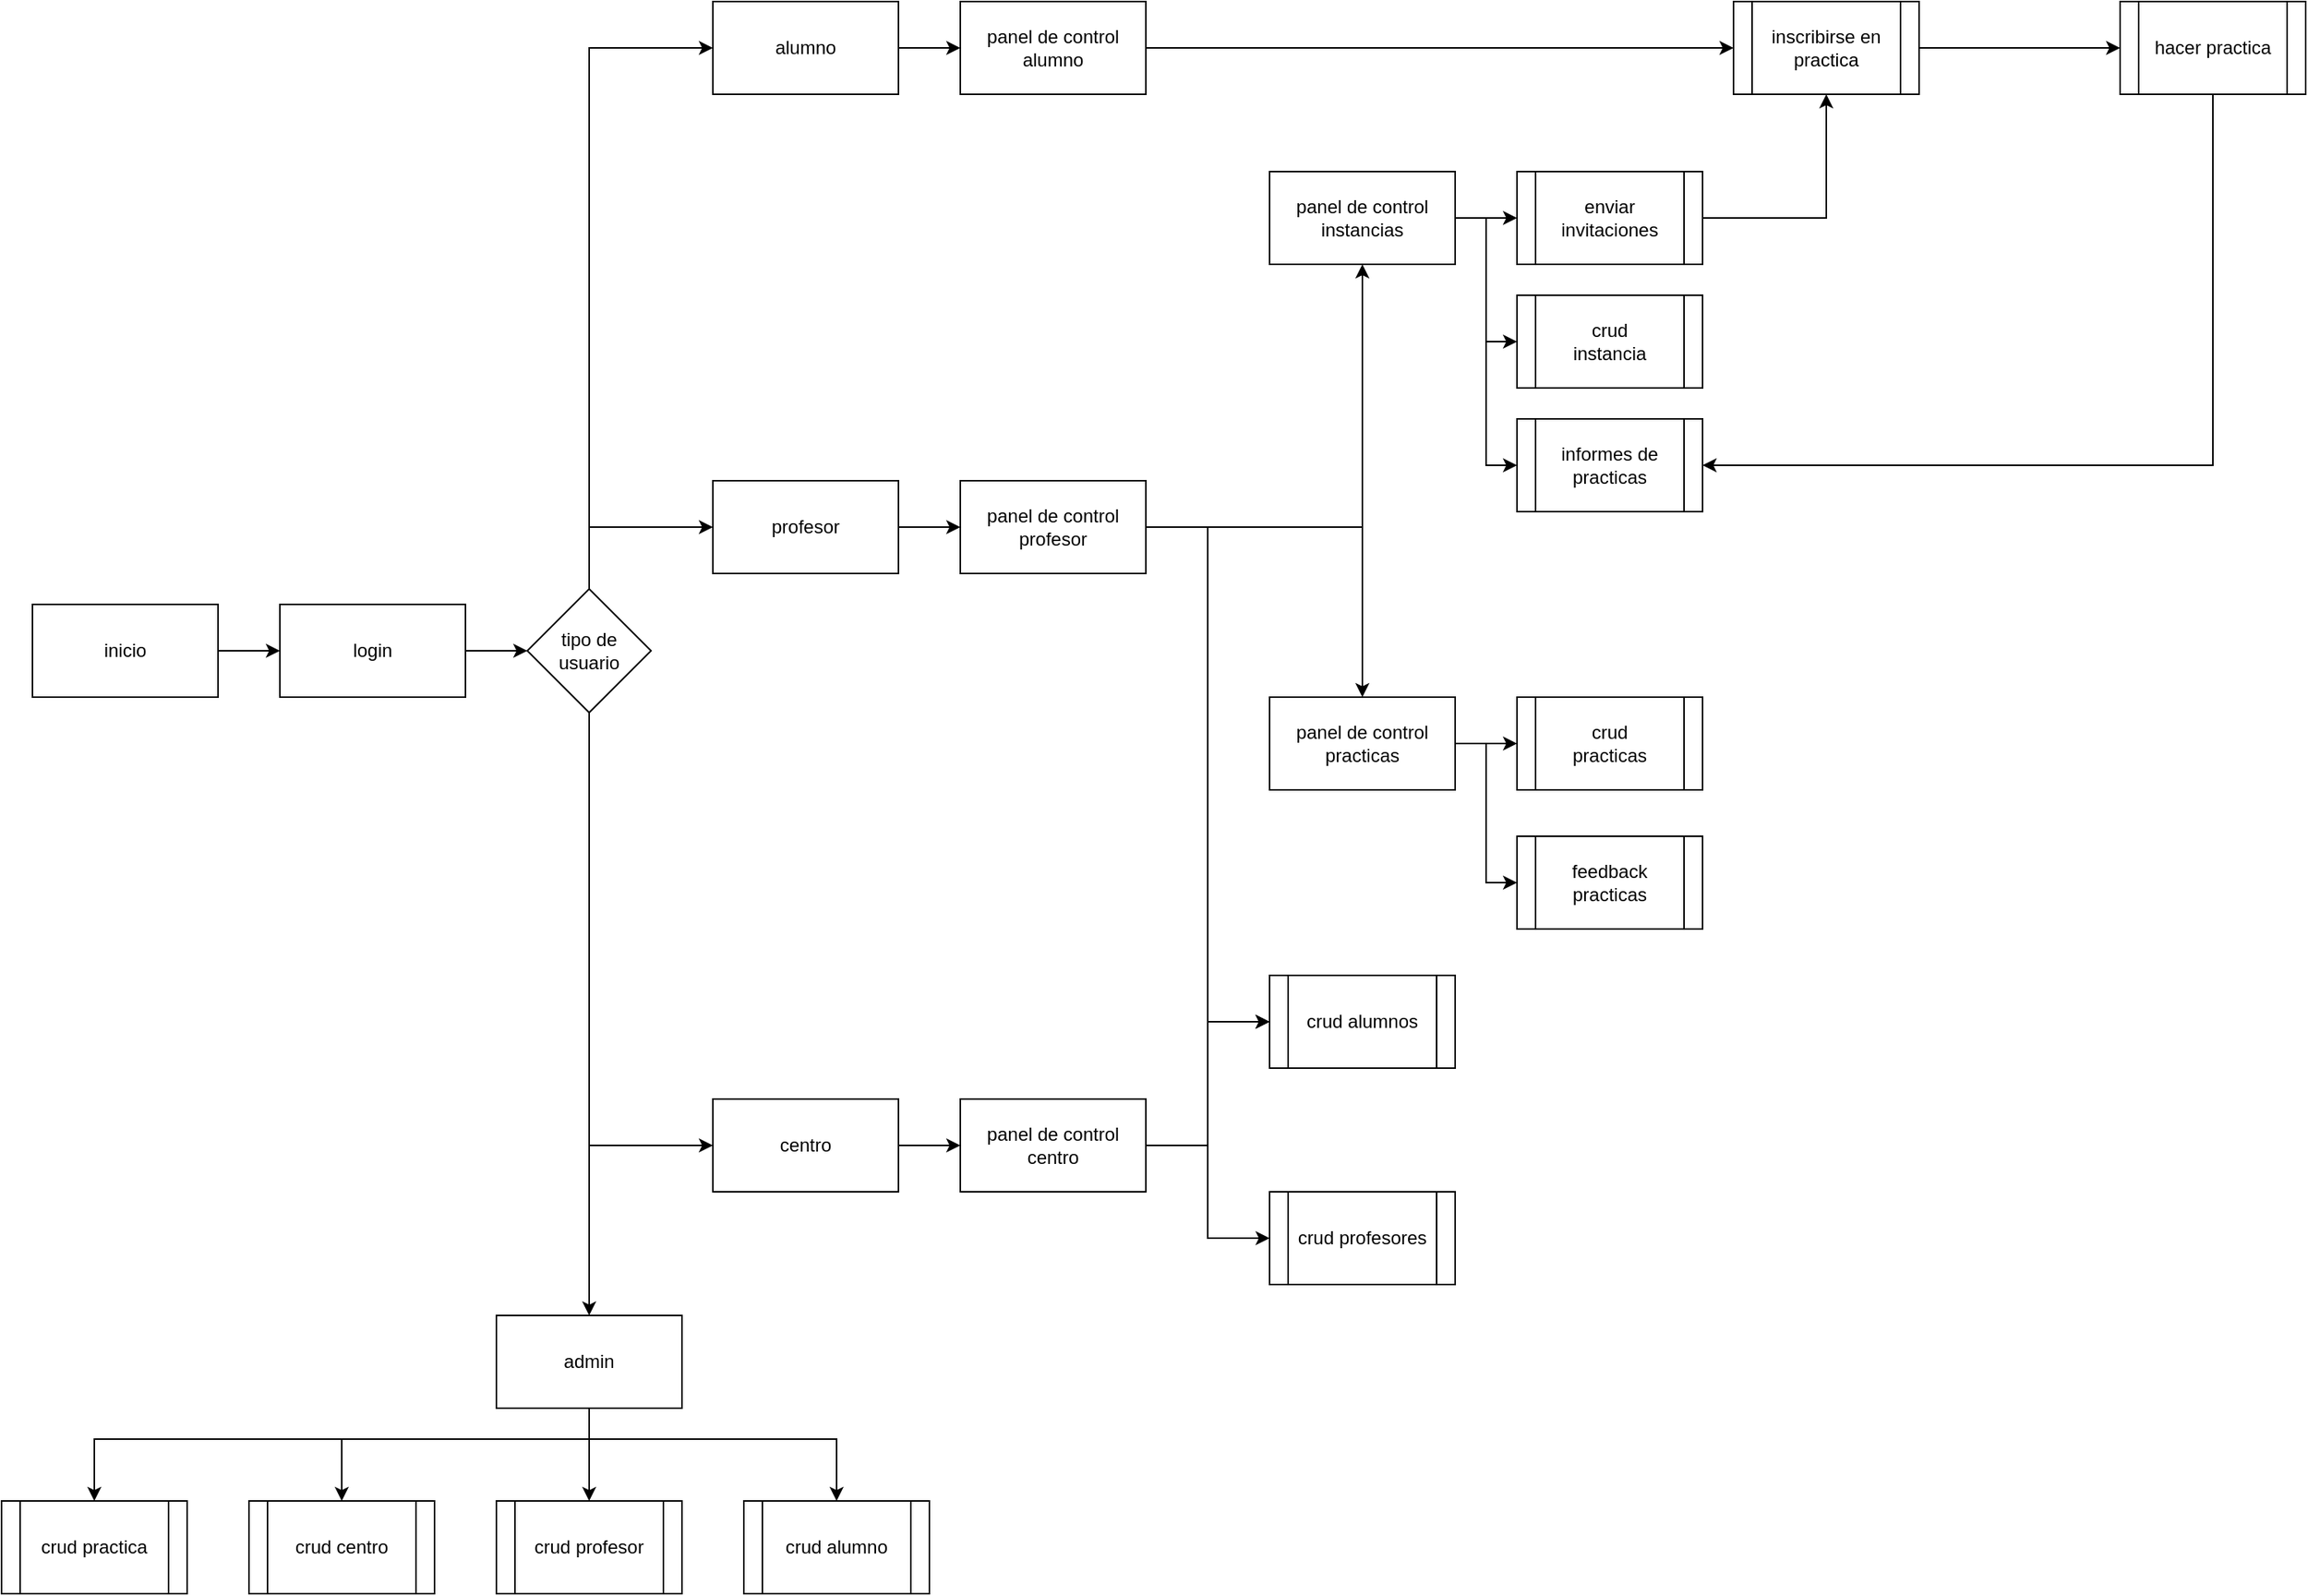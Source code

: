 <mxfile version="21.1.2" type="device">
  <diagram name="Página-1" id="ErelkJlcckmHjVZJTEm3">
    <mxGraphModel dx="1114" dy="782" grid="1" gridSize="10" guides="1" tooltips="1" connect="1" arrows="1" fold="1" page="1" pageScale="1" pageWidth="827" pageHeight="1169" math="0" shadow="0">
      <root>
        <mxCell id="0" />
        <mxCell id="1" parent="0" />
        <mxCell id="wNpw4sm8pBe6MFBLSGeb-3" style="edgeStyle=orthogonalEdgeStyle;rounded=0;orthogonalLoop=1;jettySize=auto;html=1;" edge="1" parent="1" source="wNpw4sm8pBe6MFBLSGeb-1" target="wNpw4sm8pBe6MFBLSGeb-2">
          <mxGeometry relative="1" as="geometry" />
        </mxCell>
        <mxCell id="wNpw4sm8pBe6MFBLSGeb-1" value="inicio" style="rounded=0;whiteSpace=wrap;html=1;" vertex="1" parent="1">
          <mxGeometry x="40" y="400" width="120" height="60" as="geometry" />
        </mxCell>
        <mxCell id="wNpw4sm8pBe6MFBLSGeb-34" style="edgeStyle=orthogonalEdgeStyle;rounded=0;orthogonalLoop=1;jettySize=auto;html=1;" edge="1" parent="1" source="wNpw4sm8pBe6MFBLSGeb-2" target="wNpw4sm8pBe6MFBLSGeb-4">
          <mxGeometry relative="1" as="geometry" />
        </mxCell>
        <mxCell id="wNpw4sm8pBe6MFBLSGeb-2" value="login" style="rounded=0;whiteSpace=wrap;html=1;" vertex="1" parent="1">
          <mxGeometry x="200" y="400" width="120" height="60" as="geometry" />
        </mxCell>
        <mxCell id="wNpw4sm8pBe6MFBLSGeb-9" style="edgeStyle=orthogonalEdgeStyle;rounded=0;orthogonalLoop=1;jettySize=auto;html=1;" edge="1" parent="1" source="wNpw4sm8pBe6MFBLSGeb-4" target="wNpw4sm8pBe6MFBLSGeb-8">
          <mxGeometry relative="1" as="geometry">
            <Array as="points">
              <mxPoint x="400" y="670" />
            </Array>
          </mxGeometry>
        </mxCell>
        <mxCell id="wNpw4sm8pBe6MFBLSGeb-10" style="edgeStyle=orthogonalEdgeStyle;rounded=0;orthogonalLoop=1;jettySize=auto;html=1;" edge="1" parent="1" source="wNpw4sm8pBe6MFBLSGeb-4" target="wNpw4sm8pBe6MFBLSGeb-7">
          <mxGeometry relative="1" as="geometry">
            <Array as="points">
              <mxPoint x="400" y="750" />
            </Array>
          </mxGeometry>
        </mxCell>
        <mxCell id="wNpw4sm8pBe6MFBLSGeb-11" style="edgeStyle=orthogonalEdgeStyle;rounded=0;orthogonalLoop=1;jettySize=auto;html=1;" edge="1" parent="1" source="wNpw4sm8pBe6MFBLSGeb-4" target="wNpw4sm8pBe6MFBLSGeb-6">
          <mxGeometry relative="1" as="geometry">
            <Array as="points">
              <mxPoint x="400" y="350" />
            </Array>
          </mxGeometry>
        </mxCell>
        <mxCell id="wNpw4sm8pBe6MFBLSGeb-12" style="edgeStyle=orthogonalEdgeStyle;rounded=0;orthogonalLoop=1;jettySize=auto;html=1;" edge="1" parent="1" source="wNpw4sm8pBe6MFBLSGeb-4" target="wNpw4sm8pBe6MFBLSGeb-5">
          <mxGeometry relative="1" as="geometry">
            <Array as="points">
              <mxPoint x="400" y="40" />
            </Array>
          </mxGeometry>
        </mxCell>
        <mxCell id="wNpw4sm8pBe6MFBLSGeb-4" value="tipo de usuario" style="rhombus;whiteSpace=wrap;html=1;" vertex="1" parent="1">
          <mxGeometry x="360" y="390" width="80" height="80" as="geometry" />
        </mxCell>
        <mxCell id="wNpw4sm8pBe6MFBLSGeb-47" style="edgeStyle=orthogonalEdgeStyle;rounded=0;orthogonalLoop=1;jettySize=auto;html=1;" edge="1" parent="1" source="wNpw4sm8pBe6MFBLSGeb-5" target="wNpw4sm8pBe6MFBLSGeb-46">
          <mxGeometry relative="1" as="geometry" />
        </mxCell>
        <mxCell id="wNpw4sm8pBe6MFBLSGeb-5" value="alumno" style="rounded=0;whiteSpace=wrap;html=1;" vertex="1" parent="1">
          <mxGeometry x="480" y="10" width="120" height="60" as="geometry" />
        </mxCell>
        <mxCell id="wNpw4sm8pBe6MFBLSGeb-68" style="edgeStyle=orthogonalEdgeStyle;rounded=0;orthogonalLoop=1;jettySize=auto;html=1;" edge="1" parent="1" source="wNpw4sm8pBe6MFBLSGeb-6" target="wNpw4sm8pBe6MFBLSGeb-48">
          <mxGeometry relative="1" as="geometry" />
        </mxCell>
        <mxCell id="wNpw4sm8pBe6MFBLSGeb-6" value="profesor" style="rounded=0;whiteSpace=wrap;html=1;" vertex="1" parent="1">
          <mxGeometry x="480" y="320" width="120" height="60" as="geometry" />
        </mxCell>
        <mxCell id="wNpw4sm8pBe6MFBLSGeb-79" style="edgeStyle=orthogonalEdgeStyle;rounded=0;orthogonalLoop=1;jettySize=auto;html=1;" edge="1" parent="1" source="wNpw4sm8pBe6MFBLSGeb-7" target="wNpw4sm8pBe6MFBLSGeb-49">
          <mxGeometry relative="1" as="geometry" />
        </mxCell>
        <mxCell id="wNpw4sm8pBe6MFBLSGeb-7" value="centro" style="rounded=0;whiteSpace=wrap;html=1;" vertex="1" parent="1">
          <mxGeometry x="480" y="720" width="120" height="60" as="geometry" />
        </mxCell>
        <mxCell id="wNpw4sm8pBe6MFBLSGeb-17" style="edgeStyle=orthogonalEdgeStyle;rounded=0;orthogonalLoop=1;jettySize=auto;html=1;" edge="1" parent="1" source="wNpw4sm8pBe6MFBLSGeb-8" target="wNpw4sm8pBe6MFBLSGeb-16">
          <mxGeometry relative="1" as="geometry">
            <Array as="points">
              <mxPoint x="400" y="940" />
              <mxPoint x="80" y="940" />
            </Array>
          </mxGeometry>
        </mxCell>
        <mxCell id="wNpw4sm8pBe6MFBLSGeb-18" style="edgeStyle=orthogonalEdgeStyle;rounded=0;orthogonalLoop=1;jettySize=auto;html=1;" edge="1" parent="1" source="wNpw4sm8pBe6MFBLSGeb-8" target="wNpw4sm8pBe6MFBLSGeb-13">
          <mxGeometry relative="1" as="geometry">
            <Array as="points">
              <mxPoint x="400" y="940" />
              <mxPoint x="240" y="940" />
            </Array>
          </mxGeometry>
        </mxCell>
        <mxCell id="wNpw4sm8pBe6MFBLSGeb-19" style="edgeStyle=orthogonalEdgeStyle;rounded=0;orthogonalLoop=1;jettySize=auto;html=1;" edge="1" parent="1" source="wNpw4sm8pBe6MFBLSGeb-8" target="wNpw4sm8pBe6MFBLSGeb-14">
          <mxGeometry relative="1" as="geometry" />
        </mxCell>
        <mxCell id="wNpw4sm8pBe6MFBLSGeb-20" style="edgeStyle=orthogonalEdgeStyle;rounded=0;orthogonalLoop=1;jettySize=auto;html=1;" edge="1" parent="1" source="wNpw4sm8pBe6MFBLSGeb-8" target="wNpw4sm8pBe6MFBLSGeb-15">
          <mxGeometry relative="1" as="geometry">
            <Array as="points">
              <mxPoint x="400" y="940" />
              <mxPoint x="560" y="940" />
            </Array>
          </mxGeometry>
        </mxCell>
        <mxCell id="wNpw4sm8pBe6MFBLSGeb-8" value="admin" style="rounded=0;whiteSpace=wrap;html=1;" vertex="1" parent="1">
          <mxGeometry x="340" y="860" width="120" height="60" as="geometry" />
        </mxCell>
        <mxCell id="wNpw4sm8pBe6MFBLSGeb-13" value="crud centro" style="shape=process;whiteSpace=wrap;html=1;backgroundOutline=1;" vertex="1" parent="1">
          <mxGeometry x="180" y="980" width="120" height="60" as="geometry" />
        </mxCell>
        <mxCell id="wNpw4sm8pBe6MFBLSGeb-14" value="crud profesor" style="shape=process;whiteSpace=wrap;html=1;backgroundOutline=1;" vertex="1" parent="1">
          <mxGeometry x="340" y="980" width="120" height="60" as="geometry" />
        </mxCell>
        <mxCell id="wNpw4sm8pBe6MFBLSGeb-15" value="crud alumno" style="shape=process;whiteSpace=wrap;html=1;backgroundOutline=1;" vertex="1" parent="1">
          <mxGeometry x="500" y="980" width="120" height="60" as="geometry" />
        </mxCell>
        <mxCell id="wNpw4sm8pBe6MFBLSGeb-16" value="crud practica" style="shape=process;whiteSpace=wrap;html=1;backgroundOutline=1;" vertex="1" parent="1">
          <mxGeometry x="20" y="980" width="120" height="60" as="geometry" />
        </mxCell>
        <mxCell id="wNpw4sm8pBe6MFBLSGeb-52" style="edgeStyle=orthogonalEdgeStyle;rounded=0;orthogonalLoop=1;jettySize=auto;html=1;" edge="1" parent="1" source="wNpw4sm8pBe6MFBLSGeb-46" target="wNpw4sm8pBe6MFBLSGeb-50">
          <mxGeometry relative="1" as="geometry" />
        </mxCell>
        <mxCell id="wNpw4sm8pBe6MFBLSGeb-46" value="panel de control&lt;br&gt;alumno" style="rounded=0;whiteSpace=wrap;html=1;" vertex="1" parent="1">
          <mxGeometry x="640" y="10" width="120" height="60" as="geometry" />
        </mxCell>
        <mxCell id="wNpw4sm8pBe6MFBLSGeb-69" style="edgeStyle=orthogonalEdgeStyle;rounded=0;orthogonalLoop=1;jettySize=auto;html=1;" edge="1" parent="1" source="wNpw4sm8pBe6MFBLSGeb-48" target="wNpw4sm8pBe6MFBLSGeb-59">
          <mxGeometry relative="1" as="geometry" />
        </mxCell>
        <mxCell id="wNpw4sm8pBe6MFBLSGeb-72" style="edgeStyle=orthogonalEdgeStyle;rounded=0;orthogonalLoop=1;jettySize=auto;html=1;" edge="1" parent="1" source="wNpw4sm8pBe6MFBLSGeb-48" target="wNpw4sm8pBe6MFBLSGeb-71">
          <mxGeometry relative="1" as="geometry" />
        </mxCell>
        <mxCell id="wNpw4sm8pBe6MFBLSGeb-81" style="edgeStyle=orthogonalEdgeStyle;rounded=0;orthogonalLoop=1;jettySize=auto;html=1;entryX=0;entryY=0.5;entryDx=0;entryDy=0;" edge="1" parent="1" source="wNpw4sm8pBe6MFBLSGeb-48" target="wNpw4sm8pBe6MFBLSGeb-80">
          <mxGeometry relative="1" as="geometry" />
        </mxCell>
        <mxCell id="wNpw4sm8pBe6MFBLSGeb-48" value="panel de control&lt;br&gt;profesor" style="rounded=0;whiteSpace=wrap;html=1;" vertex="1" parent="1">
          <mxGeometry x="640" y="320" width="120" height="60" as="geometry" />
        </mxCell>
        <mxCell id="wNpw4sm8pBe6MFBLSGeb-82" style="edgeStyle=orthogonalEdgeStyle;rounded=0;orthogonalLoop=1;jettySize=auto;html=1;entryX=0;entryY=0.5;entryDx=0;entryDy=0;" edge="1" parent="1" source="wNpw4sm8pBe6MFBLSGeb-49" target="wNpw4sm8pBe6MFBLSGeb-80">
          <mxGeometry relative="1" as="geometry" />
        </mxCell>
        <mxCell id="wNpw4sm8pBe6MFBLSGeb-84" style="edgeStyle=orthogonalEdgeStyle;rounded=0;orthogonalLoop=1;jettySize=auto;html=1;entryX=0;entryY=0.5;entryDx=0;entryDy=0;" edge="1" parent="1" source="wNpw4sm8pBe6MFBLSGeb-49" target="wNpw4sm8pBe6MFBLSGeb-83">
          <mxGeometry relative="1" as="geometry" />
        </mxCell>
        <mxCell id="wNpw4sm8pBe6MFBLSGeb-49" value="panel de control&lt;br&gt;centro" style="rounded=0;whiteSpace=wrap;html=1;" vertex="1" parent="1">
          <mxGeometry x="640" y="720" width="120" height="60" as="geometry" />
        </mxCell>
        <mxCell id="wNpw4sm8pBe6MFBLSGeb-53" style="edgeStyle=orthogonalEdgeStyle;rounded=0;orthogonalLoop=1;jettySize=auto;html=1;" edge="1" parent="1" source="wNpw4sm8pBe6MFBLSGeb-50" target="wNpw4sm8pBe6MFBLSGeb-51">
          <mxGeometry relative="1" as="geometry" />
        </mxCell>
        <mxCell id="wNpw4sm8pBe6MFBLSGeb-50" value="inscribirse en practica" style="shape=process;whiteSpace=wrap;html=1;backgroundOutline=1;" vertex="1" parent="1">
          <mxGeometry x="1140" y="10" width="120" height="60" as="geometry" />
        </mxCell>
        <mxCell id="wNpw4sm8pBe6MFBLSGeb-67" style="edgeStyle=orthogonalEdgeStyle;rounded=0;orthogonalLoop=1;jettySize=auto;html=1;" edge="1" parent="1" source="wNpw4sm8pBe6MFBLSGeb-51" target="wNpw4sm8pBe6MFBLSGeb-62">
          <mxGeometry relative="1" as="geometry">
            <Array as="points">
              <mxPoint x="1450" y="310" />
            </Array>
          </mxGeometry>
        </mxCell>
        <mxCell id="wNpw4sm8pBe6MFBLSGeb-51" value="hacer practica" style="shape=process;whiteSpace=wrap;html=1;backgroundOutline=1;" vertex="1" parent="1">
          <mxGeometry x="1390" y="10" width="120" height="60" as="geometry" />
        </mxCell>
        <mxCell id="wNpw4sm8pBe6MFBLSGeb-63" style="edgeStyle=orthogonalEdgeStyle;rounded=0;orthogonalLoop=1;jettySize=auto;html=1;" edge="1" parent="1" source="wNpw4sm8pBe6MFBLSGeb-59" target="wNpw4sm8pBe6MFBLSGeb-61">
          <mxGeometry relative="1" as="geometry" />
        </mxCell>
        <mxCell id="wNpw4sm8pBe6MFBLSGeb-64" style="edgeStyle=orthogonalEdgeStyle;rounded=0;orthogonalLoop=1;jettySize=auto;html=1;" edge="1" parent="1" source="wNpw4sm8pBe6MFBLSGeb-59" target="wNpw4sm8pBe6MFBLSGeb-60">
          <mxGeometry relative="1" as="geometry">
            <Array as="points">
              <mxPoint x="980" y="150" />
              <mxPoint x="980" y="230" />
            </Array>
          </mxGeometry>
        </mxCell>
        <mxCell id="wNpw4sm8pBe6MFBLSGeb-65" style="edgeStyle=orthogonalEdgeStyle;rounded=0;orthogonalLoop=1;jettySize=auto;html=1;" edge="1" parent="1" source="wNpw4sm8pBe6MFBLSGeb-59" target="wNpw4sm8pBe6MFBLSGeb-62">
          <mxGeometry relative="1" as="geometry">
            <Array as="points">
              <mxPoint x="980" y="150" />
              <mxPoint x="980" y="310" />
            </Array>
          </mxGeometry>
        </mxCell>
        <mxCell id="wNpw4sm8pBe6MFBLSGeb-59" value="panel de control&lt;br&gt;instancias" style="rounded=0;whiteSpace=wrap;html=1;" vertex="1" parent="1">
          <mxGeometry x="840" y="120" width="120" height="60" as="geometry" />
        </mxCell>
        <mxCell id="wNpw4sm8pBe6MFBLSGeb-60" value="crud&lt;br&gt;instancia" style="shape=process;whiteSpace=wrap;html=1;backgroundOutline=1;" vertex="1" parent="1">
          <mxGeometry x="1000" y="200" width="120" height="60" as="geometry" />
        </mxCell>
        <mxCell id="wNpw4sm8pBe6MFBLSGeb-66" style="edgeStyle=orthogonalEdgeStyle;rounded=0;orthogonalLoop=1;jettySize=auto;html=1;" edge="1" parent="1" source="wNpw4sm8pBe6MFBLSGeb-61" target="wNpw4sm8pBe6MFBLSGeb-50">
          <mxGeometry relative="1" as="geometry" />
        </mxCell>
        <mxCell id="wNpw4sm8pBe6MFBLSGeb-61" value="enviar invitaciones" style="shape=process;whiteSpace=wrap;html=1;backgroundOutline=1;" vertex="1" parent="1">
          <mxGeometry x="1000" y="120" width="120" height="60" as="geometry" />
        </mxCell>
        <mxCell id="wNpw4sm8pBe6MFBLSGeb-62" value="informes de&lt;br&gt;practicas" style="shape=process;whiteSpace=wrap;html=1;backgroundOutline=1;" vertex="1" parent="1">
          <mxGeometry x="1000" y="280" width="120" height="60" as="geometry" />
        </mxCell>
        <mxCell id="wNpw4sm8pBe6MFBLSGeb-74" style="edgeStyle=orthogonalEdgeStyle;rounded=0;orthogonalLoop=1;jettySize=auto;html=1;" edge="1" parent="1" source="wNpw4sm8pBe6MFBLSGeb-71" target="wNpw4sm8pBe6MFBLSGeb-73">
          <mxGeometry relative="1" as="geometry" />
        </mxCell>
        <mxCell id="wNpw4sm8pBe6MFBLSGeb-77" style="edgeStyle=orthogonalEdgeStyle;rounded=0;orthogonalLoop=1;jettySize=auto;html=1;entryX=0;entryY=0.5;entryDx=0;entryDy=0;" edge="1" parent="1" source="wNpw4sm8pBe6MFBLSGeb-71" target="wNpw4sm8pBe6MFBLSGeb-75">
          <mxGeometry relative="1" as="geometry" />
        </mxCell>
        <mxCell id="wNpw4sm8pBe6MFBLSGeb-71" value="panel de control&lt;br&gt;practicas" style="rounded=0;whiteSpace=wrap;html=1;" vertex="1" parent="1">
          <mxGeometry x="840" y="460" width="120" height="60" as="geometry" />
        </mxCell>
        <mxCell id="wNpw4sm8pBe6MFBLSGeb-73" value="crud&lt;br&gt;practicas" style="shape=process;whiteSpace=wrap;html=1;backgroundOutline=1;" vertex="1" parent="1">
          <mxGeometry x="1000" y="460" width="120" height="60" as="geometry" />
        </mxCell>
        <mxCell id="wNpw4sm8pBe6MFBLSGeb-75" value="feedback practicas" style="shape=process;whiteSpace=wrap;html=1;backgroundOutline=1;" vertex="1" parent="1">
          <mxGeometry x="1000" y="550" width="120" height="60" as="geometry" />
        </mxCell>
        <mxCell id="wNpw4sm8pBe6MFBLSGeb-80" value="crud alumnos" style="shape=process;whiteSpace=wrap;html=1;backgroundOutline=1;" vertex="1" parent="1">
          <mxGeometry x="840" y="640" width="120" height="60" as="geometry" />
        </mxCell>
        <mxCell id="wNpw4sm8pBe6MFBLSGeb-83" value="crud profesores" style="shape=process;whiteSpace=wrap;html=1;backgroundOutline=1;" vertex="1" parent="1">
          <mxGeometry x="840" y="780" width="120" height="60" as="geometry" />
        </mxCell>
      </root>
    </mxGraphModel>
  </diagram>
</mxfile>
